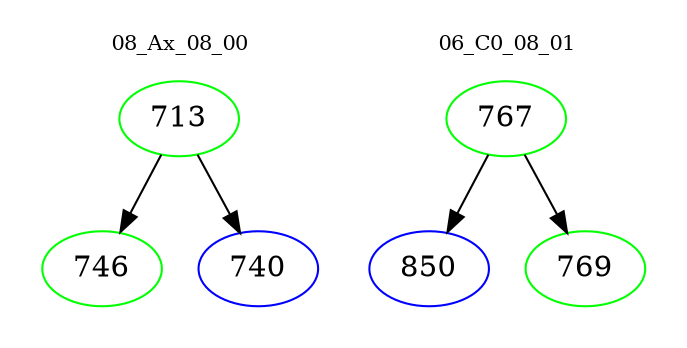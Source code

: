 digraph{
subgraph cluster_0 {
color = white
label = "08_Ax_08_00";
fontsize=10;
T0_713 [label="713", color="green"]
T0_713 -> T0_746 [color="black"]
T0_746 [label="746", color="green"]
T0_713 -> T0_740 [color="black"]
T0_740 [label="740", color="blue"]
}
subgraph cluster_1 {
color = white
label = "06_C0_08_01";
fontsize=10;
T1_767 [label="767", color="green"]
T1_767 -> T1_850 [color="black"]
T1_850 [label="850", color="blue"]
T1_767 -> T1_769 [color="black"]
T1_769 [label="769", color="green"]
}
}
